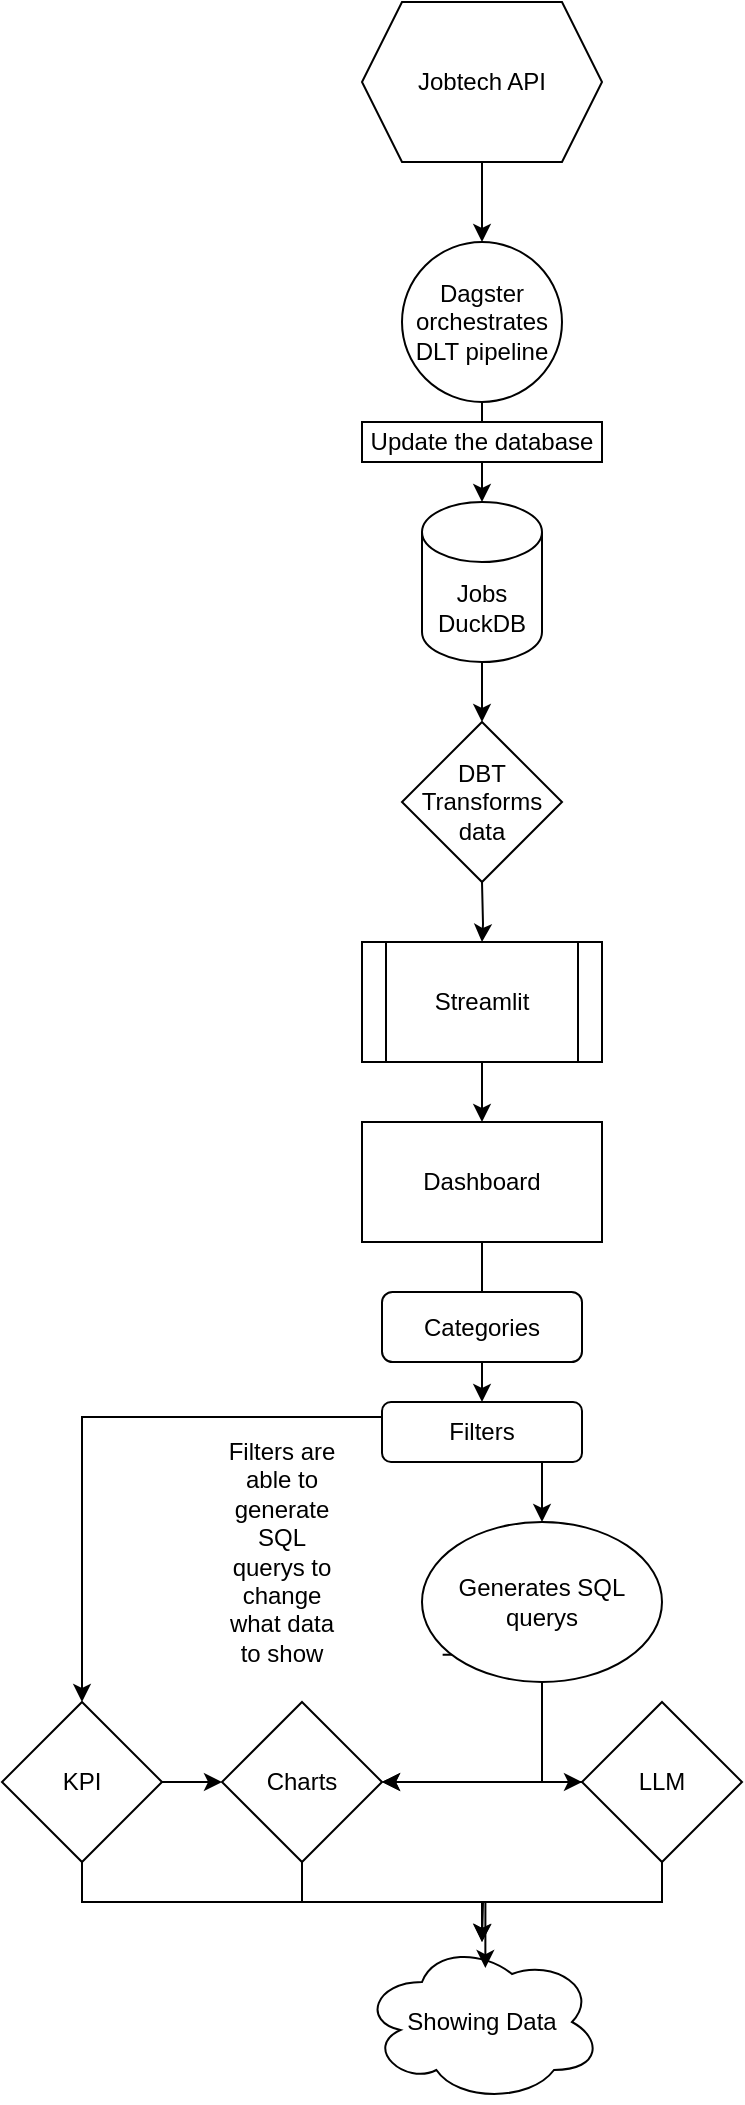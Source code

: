 <mxfile version="27.1.1">
  <diagram id="C5RBs43oDa-KdzZeNtuy" name="Page-1">
    <mxGraphModel dx="621" dy="253" grid="1" gridSize="10" guides="1" tooltips="1" connect="1" arrows="1" fold="1" page="1" pageScale="1" pageWidth="827" pageHeight="1169" math="0" shadow="0">
      <root>
        <mxCell id="WIyWlLk6GJQsqaUBKTNV-0" />
        <mxCell id="WIyWlLk6GJQsqaUBKTNV-1" parent="WIyWlLk6GJQsqaUBKTNV-0" />
        <mxCell id="w9FTeUMRJ2UuyT-5YJU0-2" value="" style="edgeStyle=orthogonalEdgeStyle;rounded=0;orthogonalLoop=1;jettySize=auto;html=1;" edge="1" parent="WIyWlLk6GJQsqaUBKTNV-1" source="w9FTeUMRJ2UuyT-5YJU0-0" target="w9FTeUMRJ2UuyT-5YJU0-1">
          <mxGeometry relative="1" as="geometry" />
        </mxCell>
        <mxCell id="w9FTeUMRJ2UuyT-5YJU0-0" value="Dagster&lt;div&gt;orchestrates&lt;/div&gt;&lt;div&gt;DLT pipeline&lt;/div&gt;" style="ellipse;whiteSpace=wrap;html=1;aspect=fixed;" vertex="1" parent="WIyWlLk6GJQsqaUBKTNV-1">
          <mxGeometry x="290" y="190" width="80" height="80" as="geometry" />
        </mxCell>
        <mxCell id="w9FTeUMRJ2UuyT-5YJU0-5" value="" style="edgeStyle=orthogonalEdgeStyle;rounded=0;orthogonalLoop=1;jettySize=auto;html=1;" edge="1" parent="WIyWlLk6GJQsqaUBKTNV-1" target="w9FTeUMRJ2UuyT-5YJU0-4">
          <mxGeometry relative="1" as="geometry">
            <mxPoint x="330" y="510" as="sourcePoint" />
          </mxGeometry>
        </mxCell>
        <mxCell id="w9FTeUMRJ2UuyT-5YJU0-38" value="" style="edgeStyle=orthogonalEdgeStyle;rounded=0;orthogonalLoop=1;jettySize=auto;html=1;" edge="1" parent="WIyWlLk6GJQsqaUBKTNV-1" source="w9FTeUMRJ2UuyT-5YJU0-1" target="w9FTeUMRJ2UuyT-5YJU0-37">
          <mxGeometry relative="1" as="geometry" />
        </mxCell>
        <mxCell id="w9FTeUMRJ2UuyT-5YJU0-1" value="Jobs&lt;div&gt;DuckDB&lt;/div&gt;" style="shape=cylinder3;whiteSpace=wrap;html=1;boundedLbl=1;backgroundOutline=1;size=15;" vertex="1" parent="WIyWlLk6GJQsqaUBKTNV-1">
          <mxGeometry x="300" y="320" width="60" height="80" as="geometry" />
        </mxCell>
        <mxCell id="w9FTeUMRJ2UuyT-5YJU0-3" value="Update the database" style="whiteSpace=wrap;html=1;" vertex="1" parent="WIyWlLk6GJQsqaUBKTNV-1">
          <mxGeometry x="270" y="280" width="120" height="20" as="geometry" />
        </mxCell>
        <mxCell id="w9FTeUMRJ2UuyT-5YJU0-7" value="" style="edgeStyle=orthogonalEdgeStyle;rounded=0;orthogonalLoop=1;jettySize=auto;html=1;" edge="1" parent="WIyWlLk6GJQsqaUBKTNV-1" source="w9FTeUMRJ2UuyT-5YJU0-4" target="w9FTeUMRJ2UuyT-5YJU0-6">
          <mxGeometry relative="1" as="geometry" />
        </mxCell>
        <mxCell id="w9FTeUMRJ2UuyT-5YJU0-4" value="Streamlit" style="shape=process;whiteSpace=wrap;html=1;backgroundOutline=1;" vertex="1" parent="WIyWlLk6GJQsqaUBKTNV-1">
          <mxGeometry x="270" y="540" width="120" height="60" as="geometry" />
        </mxCell>
        <mxCell id="w9FTeUMRJ2UuyT-5YJU0-14" value="" style="edgeStyle=orthogonalEdgeStyle;rounded=0;orthogonalLoop=1;jettySize=auto;html=1;" edge="1" parent="WIyWlLk6GJQsqaUBKTNV-1" source="w9FTeUMRJ2UuyT-5YJU0-6" target="w9FTeUMRJ2UuyT-5YJU0-13">
          <mxGeometry relative="1" as="geometry" />
        </mxCell>
        <mxCell id="w9FTeUMRJ2UuyT-5YJU0-6" value="Dashboard" style="rounded=0;whiteSpace=wrap;html=1;" vertex="1" parent="WIyWlLk6GJQsqaUBKTNV-1">
          <mxGeometry x="270" y="630" width="120" height="60" as="geometry" />
        </mxCell>
        <mxCell id="w9FTeUMRJ2UuyT-5YJU0-9" value="Charts" style="rhombus;whiteSpace=wrap;html=1;" vertex="1" parent="WIyWlLk6GJQsqaUBKTNV-1">
          <mxGeometry x="200" y="920" width="80" height="80" as="geometry" />
        </mxCell>
        <mxCell id="w9FTeUMRJ2UuyT-5YJU0-41" value="" style="edgeStyle=orthogonalEdgeStyle;rounded=0;orthogonalLoop=1;jettySize=auto;html=1;" edge="1" parent="WIyWlLk6GJQsqaUBKTNV-1" source="w9FTeUMRJ2UuyT-5YJU0-10" target="w9FTeUMRJ2UuyT-5YJU0-9">
          <mxGeometry relative="1" as="geometry" />
        </mxCell>
        <mxCell id="w9FTeUMRJ2UuyT-5YJU0-10" value="KPI" style="rhombus;whiteSpace=wrap;html=1;" vertex="1" parent="WIyWlLk6GJQsqaUBKTNV-1">
          <mxGeometry x="90" y="920" width="80" height="80" as="geometry" />
        </mxCell>
        <mxCell id="w9FTeUMRJ2UuyT-5YJU0-31" style="edgeStyle=orthogonalEdgeStyle;rounded=0;orthogonalLoop=1;jettySize=auto;html=1;" edge="1" parent="WIyWlLk6GJQsqaUBKTNV-1" source="w9FTeUMRJ2UuyT-5YJU0-11" target="w9FTeUMRJ2UuyT-5YJU0-27">
          <mxGeometry relative="1" as="geometry" />
        </mxCell>
        <mxCell id="w9FTeUMRJ2UuyT-5YJU0-46" value="" style="edgeStyle=orthogonalEdgeStyle;rounded=0;orthogonalLoop=1;jettySize=auto;html=1;" edge="1" parent="WIyWlLk6GJQsqaUBKTNV-1" source="w9FTeUMRJ2UuyT-5YJU0-11" target="w9FTeUMRJ2UuyT-5YJU0-9">
          <mxGeometry relative="1" as="geometry" />
        </mxCell>
        <mxCell id="w9FTeUMRJ2UuyT-5YJU0-11" value="LLM" style="rhombus;whiteSpace=wrap;html=1;" vertex="1" parent="WIyWlLk6GJQsqaUBKTNV-1">
          <mxGeometry x="380" y="920" width="80" height="80" as="geometry" />
        </mxCell>
        <mxCell id="w9FTeUMRJ2UuyT-5YJU0-12" value="Categories" style="rounded=1;whiteSpace=wrap;html=1;" vertex="1" parent="WIyWlLk6GJQsqaUBKTNV-1">
          <mxGeometry x="280" y="715" width="100" height="35" as="geometry" />
        </mxCell>
        <mxCell id="w9FTeUMRJ2UuyT-5YJU0-16" style="edgeStyle=orthogonalEdgeStyle;rounded=0;orthogonalLoop=1;jettySize=auto;html=1;entryX=0.5;entryY=0;entryDx=0;entryDy=0;exitX=0.75;exitY=1;exitDx=0;exitDy=0;" edge="1" parent="WIyWlLk6GJQsqaUBKTNV-1" source="w9FTeUMRJ2UuyT-5YJU0-13" target="w9FTeUMRJ2UuyT-5YJU0-39">
          <mxGeometry relative="1" as="geometry">
            <mxPoint x="330" y="800" as="sourcePoint" />
            <mxPoint x="420" y="830" as="targetPoint" />
          </mxGeometry>
        </mxCell>
        <mxCell id="w9FTeUMRJ2UuyT-5YJU0-40" style="edgeStyle=orthogonalEdgeStyle;rounded=0;orthogonalLoop=1;jettySize=auto;html=1;entryX=0.5;entryY=0;entryDx=0;entryDy=0;exitX=0;exitY=0.25;exitDx=0;exitDy=0;" edge="1" parent="WIyWlLk6GJQsqaUBKTNV-1" source="w9FTeUMRJ2UuyT-5YJU0-13" target="w9FTeUMRJ2UuyT-5YJU0-10">
          <mxGeometry relative="1" as="geometry" />
        </mxCell>
        <mxCell id="w9FTeUMRJ2UuyT-5YJU0-13" value="Filters" style="rounded=1;whiteSpace=wrap;html=1;" vertex="1" parent="WIyWlLk6GJQsqaUBKTNV-1">
          <mxGeometry x="280" y="770" width="100" height="30" as="geometry" />
        </mxCell>
        <mxCell id="w9FTeUMRJ2UuyT-5YJU0-27" value="Showing Data" style="ellipse;shape=cloud;whiteSpace=wrap;html=1;" vertex="1" parent="WIyWlLk6GJQsqaUBKTNV-1">
          <mxGeometry x="270" y="1040" width="120" height="80" as="geometry" />
        </mxCell>
        <mxCell id="w9FTeUMRJ2UuyT-5YJU0-28" style="edgeStyle=orthogonalEdgeStyle;rounded=0;orthogonalLoop=1;jettySize=auto;html=1;entryX=0.514;entryY=0.163;entryDx=0;entryDy=0;entryPerimeter=0;" edge="1" parent="WIyWlLk6GJQsqaUBKTNV-1" source="w9FTeUMRJ2UuyT-5YJU0-9" target="w9FTeUMRJ2UuyT-5YJU0-27">
          <mxGeometry relative="1" as="geometry" />
        </mxCell>
        <mxCell id="w9FTeUMRJ2UuyT-5YJU0-35" value="" style="edgeStyle=orthogonalEdgeStyle;rounded=0;orthogonalLoop=1;jettySize=auto;html=1;" edge="1" parent="WIyWlLk6GJQsqaUBKTNV-1" source="w9FTeUMRJ2UuyT-5YJU0-34" target="w9FTeUMRJ2UuyT-5YJU0-0">
          <mxGeometry relative="1" as="geometry" />
        </mxCell>
        <mxCell id="w9FTeUMRJ2UuyT-5YJU0-34" value="Jobtech API" style="shape=hexagon;perimeter=hexagonPerimeter2;whiteSpace=wrap;html=1;fixedSize=1;" vertex="1" parent="WIyWlLk6GJQsqaUBKTNV-1">
          <mxGeometry x="270" y="70" width="120" height="80" as="geometry" />
        </mxCell>
        <mxCell id="w9FTeUMRJ2UuyT-5YJU0-37" value="DBT&lt;div&gt;&lt;span style=&quot;background-color: transparent; color: light-dark(rgb(0, 0, 0), rgb(255, 255, 255));&quot;&gt;Transforms&lt;/span&gt;&lt;/div&gt;&lt;div&gt;&lt;span style=&quot;background-color: transparent; color: light-dark(rgb(0, 0, 0), rgb(255, 255, 255));&quot;&gt;data&lt;/span&gt;&lt;/div&gt;" style="rhombus;whiteSpace=wrap;html=1;" vertex="1" parent="WIyWlLk6GJQsqaUBKTNV-1">
          <mxGeometry x="290" y="430" width="80" height="80" as="geometry" />
        </mxCell>
        <mxCell id="w9FTeUMRJ2UuyT-5YJU0-42" style="edgeStyle=orthogonalEdgeStyle;rounded=0;orthogonalLoop=1;jettySize=auto;html=1;entryX=0;entryY=0.5;entryDx=0;entryDy=0;" edge="1" parent="WIyWlLk6GJQsqaUBKTNV-1" source="w9FTeUMRJ2UuyT-5YJU0-39" target="w9FTeUMRJ2UuyT-5YJU0-11">
          <mxGeometry relative="1" as="geometry" />
        </mxCell>
        <mxCell id="w9FTeUMRJ2UuyT-5YJU0-44" style="edgeStyle=orthogonalEdgeStyle;rounded=0;orthogonalLoop=1;jettySize=auto;html=1;entryX=1;entryY=0.5;entryDx=0;entryDy=0;exitX=0.086;exitY=0.829;exitDx=0;exitDy=0;exitPerimeter=0;" edge="1" parent="WIyWlLk6GJQsqaUBKTNV-1" source="w9FTeUMRJ2UuyT-5YJU0-39" target="w9FTeUMRJ2UuyT-5YJU0-9">
          <mxGeometry relative="1" as="geometry">
            <Array as="points">
              <mxPoint x="360" y="896" />
              <mxPoint x="360" y="960" />
            </Array>
          </mxGeometry>
        </mxCell>
        <mxCell id="w9FTeUMRJ2UuyT-5YJU0-39" value="Generates SQL querys" style="ellipse;whiteSpace=wrap;html=1;" vertex="1" parent="WIyWlLk6GJQsqaUBKTNV-1">
          <mxGeometry x="300" y="830" width="120" height="80" as="geometry" />
        </mxCell>
        <mxCell id="w9FTeUMRJ2UuyT-5YJU0-47" style="edgeStyle=orthogonalEdgeStyle;rounded=0;orthogonalLoop=1;jettySize=auto;html=1;exitX=0.5;exitY=1;exitDx=0;exitDy=0;" edge="1" parent="WIyWlLk6GJQsqaUBKTNV-1" source="w9FTeUMRJ2UuyT-5YJU0-10">
          <mxGeometry relative="1" as="geometry">
            <mxPoint x="330" y="1040" as="targetPoint" />
          </mxGeometry>
        </mxCell>
        <mxCell id="w9FTeUMRJ2UuyT-5YJU0-48" value="Filters are able to generate SQL querys to change what data to show" style="text;html=1;align=center;verticalAlign=middle;whiteSpace=wrap;rounded=0;" vertex="1" parent="WIyWlLk6GJQsqaUBKTNV-1">
          <mxGeometry x="200" y="830" width="60" height="30" as="geometry" />
        </mxCell>
      </root>
    </mxGraphModel>
  </diagram>
</mxfile>
